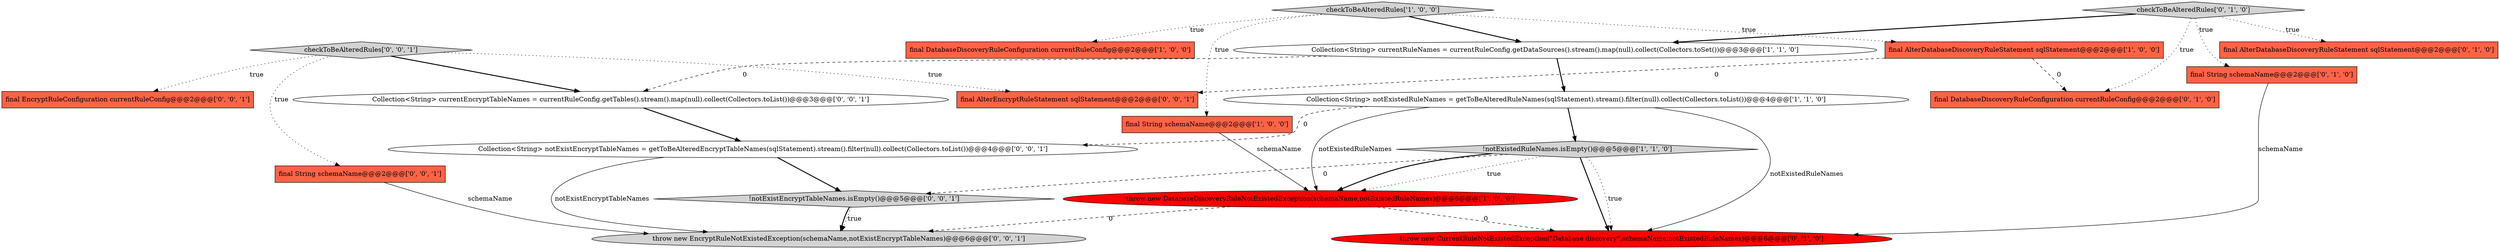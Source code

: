 digraph {
10 [style = filled, label = "checkToBeAlteredRules['0', '1', '0']", fillcolor = lightgray, shape = diamond image = "AAA0AAABBB2BBB"];
3 [style = filled, label = "final DatabaseDiscoveryRuleConfiguration currentRuleConfig@@@2@@@['1', '0', '0']", fillcolor = tomato, shape = box image = "AAA0AAABBB1BBB"];
4 [style = filled, label = "Collection<String> currentRuleNames = currentRuleConfig.getDataSources().stream().map(null).collect(Collectors.toSet())@@@3@@@['1', '1', '0']", fillcolor = white, shape = ellipse image = "AAA0AAABBB1BBB"];
20 [style = filled, label = "Collection<String> notExistEncryptTableNames = getToBeAlteredEncryptTableNames(sqlStatement).stream().filter(null).collect(Collectors.toList())@@@4@@@['0', '0', '1']", fillcolor = white, shape = ellipse image = "AAA0AAABBB3BBB"];
2 [style = filled, label = "checkToBeAlteredRules['1', '0', '0']", fillcolor = lightgray, shape = diamond image = "AAA0AAABBB1BBB"];
16 [style = filled, label = "!notExistEncryptTableNames.isEmpty()@@@5@@@['0', '0', '1']", fillcolor = lightgray, shape = diamond image = "AAA0AAABBB3BBB"];
8 [style = filled, label = "final AlterDatabaseDiscoveryRuleStatement sqlStatement@@@2@@@['0', '1', '0']", fillcolor = tomato, shape = box image = "AAA0AAABBB2BBB"];
14 [style = filled, label = "final EncryptRuleConfiguration currentRuleConfig@@@2@@@['0', '0', '1']", fillcolor = tomato, shape = box image = "AAA0AAABBB3BBB"];
6 [style = filled, label = "final AlterDatabaseDiscoveryRuleStatement sqlStatement@@@2@@@['1', '0', '0']", fillcolor = tomato, shape = box image = "AAA1AAABBB1BBB"];
12 [style = filled, label = "final DatabaseDiscoveryRuleConfiguration currentRuleConfig@@@2@@@['0', '1', '0']", fillcolor = tomato, shape = box image = "AAA1AAABBB2BBB"];
5 [style = filled, label = "throw new DatabaseDiscoveryRuleNotExistedException(schemaName,notExistedRuleNames)@@@6@@@['1', '0', '0']", fillcolor = red, shape = ellipse image = "AAA1AAABBB1BBB"];
13 [style = filled, label = "final String schemaName@@@2@@@['0', '0', '1']", fillcolor = tomato, shape = box image = "AAA0AAABBB3BBB"];
18 [style = filled, label = "final AlterEncryptRuleStatement sqlStatement@@@2@@@['0', '0', '1']", fillcolor = tomato, shape = box image = "AAA0AAABBB3BBB"];
0 [style = filled, label = "!notExistedRuleNames.isEmpty()@@@5@@@['1', '1', '0']", fillcolor = lightgray, shape = diamond image = "AAA0AAABBB1BBB"];
15 [style = filled, label = "Collection<String> currentEncryptTableNames = currentRuleConfig.getTables().stream().map(null).collect(Collectors.toList())@@@3@@@['0', '0', '1']", fillcolor = white, shape = ellipse image = "AAA0AAABBB3BBB"];
7 [style = filled, label = "Collection<String> notExistedRuleNames = getToBeAlteredRuleNames(sqlStatement).stream().filter(null).collect(Collectors.toList())@@@4@@@['1', '1', '0']", fillcolor = white, shape = ellipse image = "AAA0AAABBB1BBB"];
9 [style = filled, label = "final String schemaName@@@2@@@['0', '1', '0']", fillcolor = tomato, shape = box image = "AAA0AAABBB2BBB"];
17 [style = filled, label = "throw new EncryptRuleNotExistedException(schemaName,notExistEncryptTableNames)@@@6@@@['0', '0', '1']", fillcolor = lightgray, shape = ellipse image = "AAA0AAABBB3BBB"];
1 [style = filled, label = "final String schemaName@@@2@@@['1', '0', '0']", fillcolor = tomato, shape = box image = "AAA0AAABBB1BBB"];
19 [style = filled, label = "checkToBeAlteredRules['0', '0', '1']", fillcolor = lightgray, shape = diamond image = "AAA0AAABBB3BBB"];
11 [style = filled, label = "throw new CurrentRuleNotExistedException(\"Database discovery\",schemaName,notExistedRuleNames)@@@6@@@['0', '1', '0']", fillcolor = red, shape = ellipse image = "AAA1AAABBB2BBB"];
2->3 [style = dotted, label="true"];
10->8 [style = dotted, label="true"];
19->14 [style = dotted, label="true"];
10->12 [style = dotted, label="true"];
0->5 [style = dotted, label="true"];
1->5 [style = solid, label="schemaName"];
7->5 [style = solid, label="notExistedRuleNames"];
9->11 [style = solid, label="schemaName"];
16->17 [style = dotted, label="true"];
0->16 [style = dashed, label="0"];
19->18 [style = dotted, label="true"];
7->20 [style = dashed, label="0"];
0->11 [style = bold, label=""];
7->0 [style = bold, label=""];
19->13 [style = dotted, label="true"];
16->17 [style = bold, label=""];
10->9 [style = dotted, label="true"];
2->4 [style = bold, label=""];
13->17 [style = solid, label="schemaName"];
4->7 [style = bold, label=""];
6->18 [style = dashed, label="0"];
6->12 [style = dashed, label="0"];
20->16 [style = bold, label=""];
5->17 [style = dashed, label="0"];
5->11 [style = dashed, label="0"];
2->6 [style = dotted, label="true"];
2->1 [style = dotted, label="true"];
15->20 [style = bold, label=""];
4->15 [style = dashed, label="0"];
7->11 [style = solid, label="notExistedRuleNames"];
10->4 [style = bold, label=""];
20->17 [style = solid, label="notExistEncryptTableNames"];
19->15 [style = bold, label=""];
0->11 [style = dotted, label="true"];
0->5 [style = bold, label=""];
}
